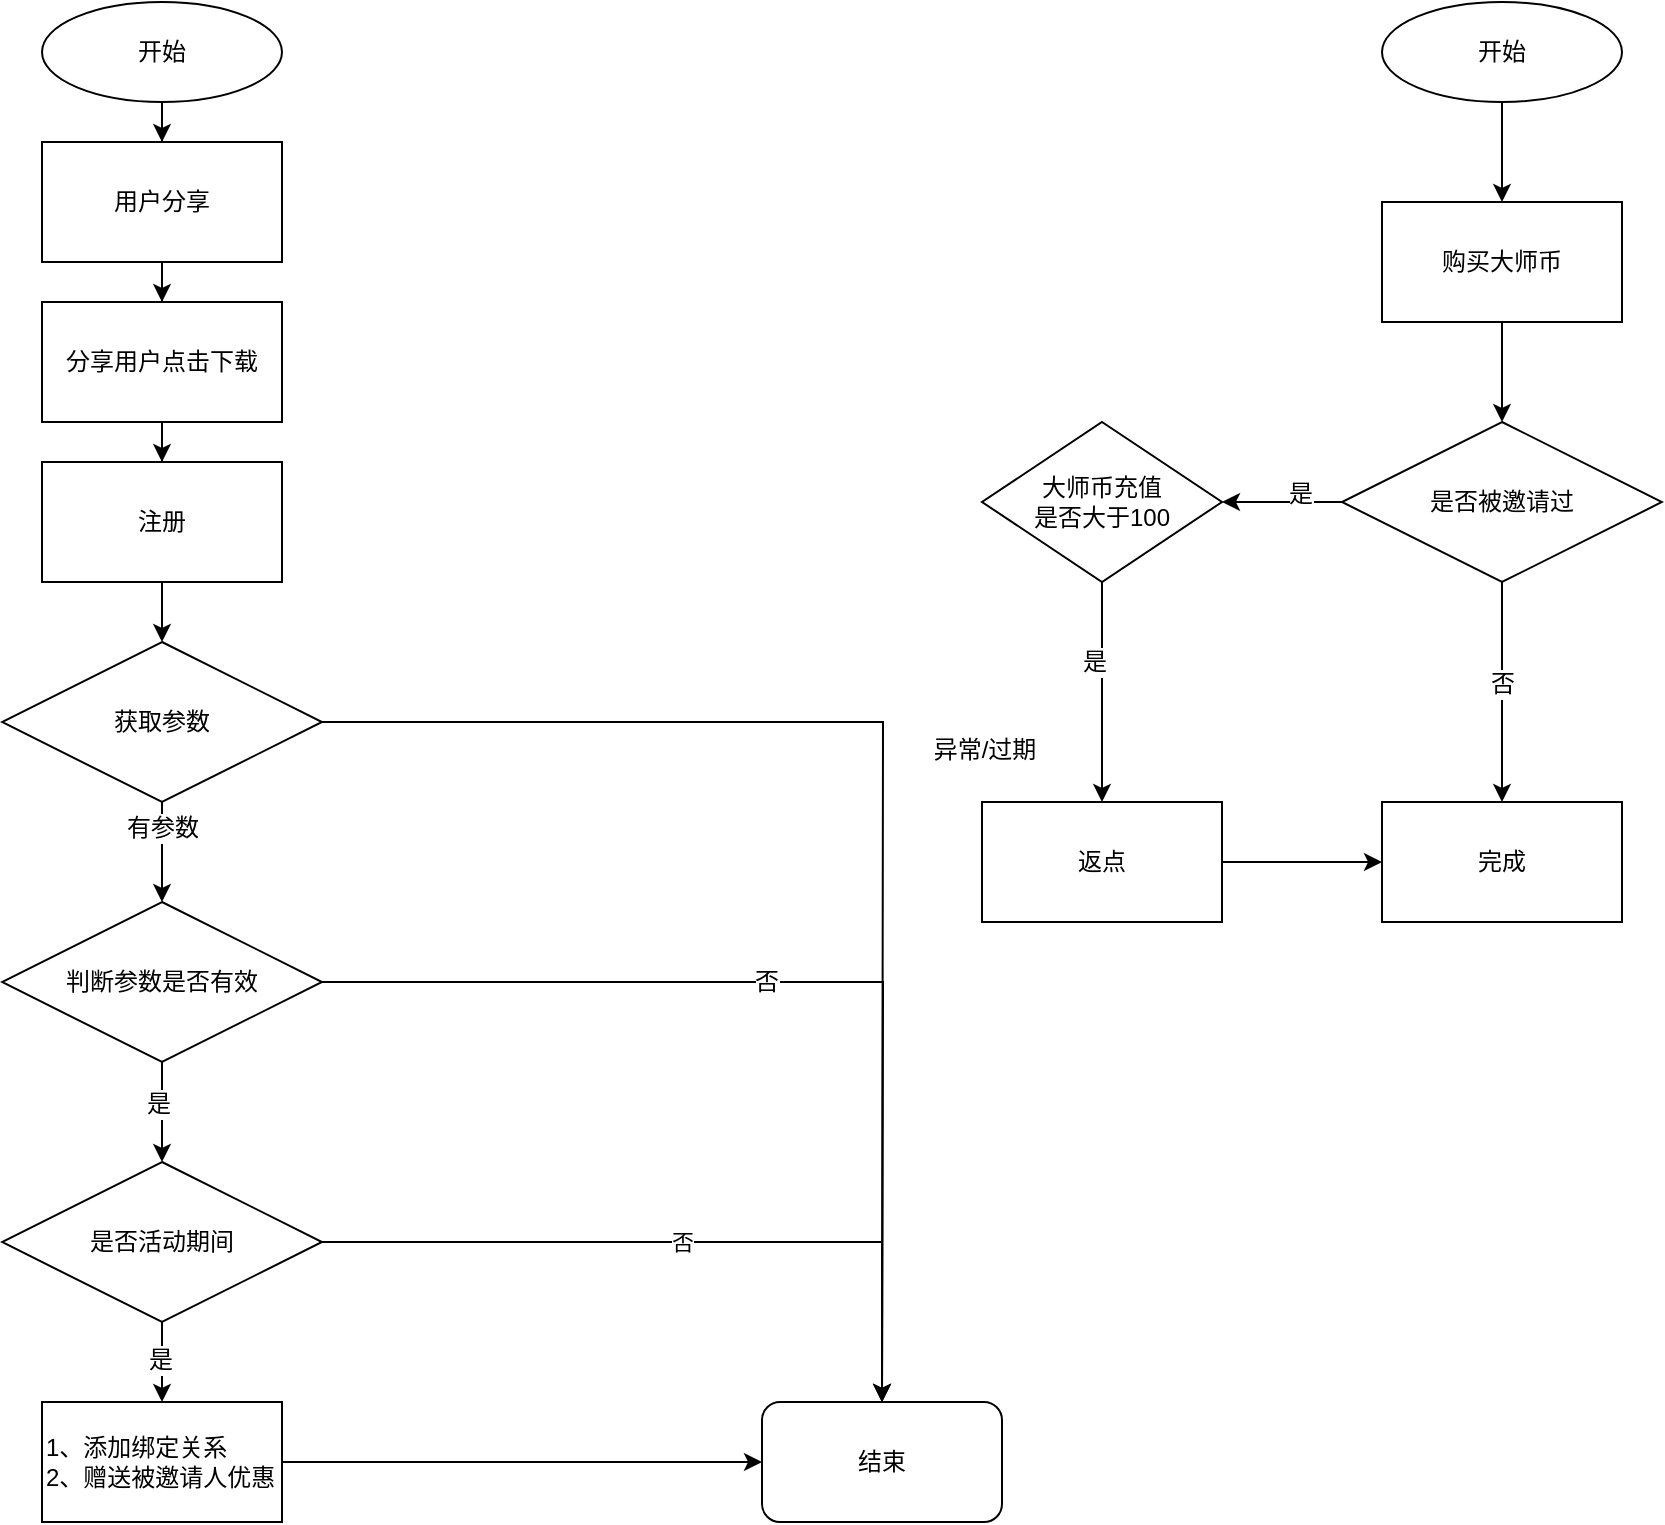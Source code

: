 <mxfile version="12.4.2" type="github" pages="1">
  <diagram id="6a731a19-8d31-9384-78a2-239565b7b9f0" name="Page-1">
    <mxGraphModel dx="1351" dy="780" grid="1" gridSize="10" guides="1" tooltips="1" connect="1" arrows="1" fold="1" page="1" pageScale="1" pageWidth="1169" pageHeight="827" background="#ffffff" math="0" shadow="0">
      <root>
        <mxCell id="0"/>
        <mxCell id="1" parent="0"/>
        <mxCell id="Xv_S4PZ5u0gkVG2HwHhl-57" value="" style="edgeStyle=orthogonalEdgeStyle;rounded=0;orthogonalLoop=1;jettySize=auto;html=1;entryX=0.5;entryY=0;entryDx=0;entryDy=0;" edge="1" parent="1" source="Xv_S4PZ5u0gkVG2HwHhl-55" target="Xv_S4PZ5u0gkVG2HwHhl-58">
          <mxGeometry relative="1" as="geometry">
            <mxPoint x="380" y="140" as="targetPoint"/>
          </mxGeometry>
        </mxCell>
        <mxCell id="Xv_S4PZ5u0gkVG2HwHhl-55" value="开始" style="ellipse;whiteSpace=wrap;html=1;" vertex="1" parent="1">
          <mxGeometry x="320" y="20" width="120" height="50" as="geometry"/>
        </mxCell>
        <mxCell id="Xv_S4PZ5u0gkVG2HwHhl-60" value="" style="edgeStyle=orthogonalEdgeStyle;rounded=0;orthogonalLoop=1;jettySize=auto;html=1;" edge="1" parent="1" source="Xv_S4PZ5u0gkVG2HwHhl-58" target="Xv_S4PZ5u0gkVG2HwHhl-59">
          <mxGeometry relative="1" as="geometry"/>
        </mxCell>
        <mxCell id="Xv_S4PZ5u0gkVG2HwHhl-58" value="用户分享" style="rounded=0;whiteSpace=wrap;html=1;" vertex="1" parent="1">
          <mxGeometry x="320" y="90" width="120" height="60" as="geometry"/>
        </mxCell>
        <mxCell id="Xv_S4PZ5u0gkVG2HwHhl-62" value="" style="edgeStyle=orthogonalEdgeStyle;rounded=0;orthogonalLoop=1;jettySize=auto;html=1;" edge="1" parent="1" source="Xv_S4PZ5u0gkVG2HwHhl-59" target="Xv_S4PZ5u0gkVG2HwHhl-76">
          <mxGeometry relative="1" as="geometry"/>
        </mxCell>
        <mxCell id="Xv_S4PZ5u0gkVG2HwHhl-59" value="分享用户点击下载" style="rounded=0;whiteSpace=wrap;html=1;" vertex="1" parent="1">
          <mxGeometry x="320" y="170" width="120" height="60" as="geometry"/>
        </mxCell>
        <mxCell id="Xv_S4PZ5u0gkVG2HwHhl-64" value="" style="edgeStyle=orthogonalEdgeStyle;rounded=0;orthogonalLoop=1;jettySize=auto;html=1;" edge="1" parent="1" source="Xv_S4PZ5u0gkVG2HwHhl-61">
          <mxGeometry relative="1" as="geometry">
            <mxPoint x="740" y="720" as="targetPoint"/>
          </mxGeometry>
        </mxCell>
        <mxCell id="Xv_S4PZ5u0gkVG2HwHhl-65" value="异常/过期" style="text;html=1;align=center;verticalAlign=middle;resizable=0;points=[];;labelBackgroundColor=#ffffff;" vertex="1" connectable="0" parent="Xv_S4PZ5u0gkVG2HwHhl-64">
          <mxGeometry x="-0.05" relative="1" as="geometry">
            <mxPoint x="50" as="offset"/>
          </mxGeometry>
        </mxCell>
        <mxCell id="Xv_S4PZ5u0gkVG2HwHhl-68" value="" style="edgeStyle=orthogonalEdgeStyle;rounded=0;orthogonalLoop=1;jettySize=auto;html=1;" edge="1" parent="1" source="Xv_S4PZ5u0gkVG2HwHhl-61" target="Xv_S4PZ5u0gkVG2HwHhl-67">
          <mxGeometry relative="1" as="geometry"/>
        </mxCell>
        <mxCell id="Xv_S4PZ5u0gkVG2HwHhl-75" value="有参数" style="text;html=1;align=center;verticalAlign=middle;resizable=0;points=[];;labelBackgroundColor=#ffffff;" vertex="1" connectable="0" parent="Xv_S4PZ5u0gkVG2HwHhl-68">
          <mxGeometry x="-0.492" relative="1" as="geometry">
            <mxPoint as="offset"/>
          </mxGeometry>
        </mxCell>
        <mxCell id="Xv_S4PZ5u0gkVG2HwHhl-61" value="获取参数" style="rhombus;whiteSpace=wrap;html=1;" vertex="1" parent="1">
          <mxGeometry x="300" y="340" width="160" height="80" as="geometry"/>
        </mxCell>
        <mxCell id="Xv_S4PZ5u0gkVG2HwHhl-70" value="" style="edgeStyle=orthogonalEdgeStyle;rounded=0;orthogonalLoop=1;jettySize=auto;html=1;" edge="1" parent="1" source="Xv_S4PZ5u0gkVG2HwHhl-67">
          <mxGeometry relative="1" as="geometry">
            <mxPoint x="740" y="720" as="targetPoint"/>
          </mxGeometry>
        </mxCell>
        <mxCell id="Xv_S4PZ5u0gkVG2HwHhl-71" value="否" style="text;html=1;align=center;verticalAlign=middle;resizable=0;points=[];;labelBackgroundColor=#ffffff;" vertex="1" connectable="0" parent="Xv_S4PZ5u0gkVG2HwHhl-70">
          <mxGeometry x="-0.096" y="-4" relative="1" as="geometry">
            <mxPoint y="-4" as="offset"/>
          </mxGeometry>
        </mxCell>
        <mxCell id="Xv_S4PZ5u0gkVG2HwHhl-73" value="" style="edgeStyle=orthogonalEdgeStyle;rounded=0;orthogonalLoop=1;jettySize=auto;html=1;" edge="1" parent="1" source="Xv_S4PZ5u0gkVG2HwHhl-67" target="Xv_S4PZ5u0gkVG2HwHhl-78">
          <mxGeometry relative="1" as="geometry">
            <mxPoint x="380" y="657" as="targetPoint"/>
          </mxGeometry>
        </mxCell>
        <mxCell id="Xv_S4PZ5u0gkVG2HwHhl-87" value="是" style="text;html=1;align=center;verticalAlign=middle;resizable=0;points=[];;labelBackgroundColor=#ffffff;" vertex="1" connectable="0" parent="Xv_S4PZ5u0gkVG2HwHhl-73">
          <mxGeometry x="-0.16" y="-2" relative="1" as="geometry">
            <mxPoint as="offset"/>
          </mxGeometry>
        </mxCell>
        <mxCell id="Xv_S4PZ5u0gkVG2HwHhl-67" value="判断参数是否有效" style="rhombus;whiteSpace=wrap;html=1;" vertex="1" parent="1">
          <mxGeometry x="300" y="470" width="160" height="80" as="geometry"/>
        </mxCell>
        <mxCell id="Xv_S4PZ5u0gkVG2HwHhl-77" value="" style="edgeStyle=orthogonalEdgeStyle;rounded=0;orthogonalLoop=1;jettySize=auto;html=1;" edge="1" parent="1" source="Xv_S4PZ5u0gkVG2HwHhl-76" target="Xv_S4PZ5u0gkVG2HwHhl-61">
          <mxGeometry relative="1" as="geometry"/>
        </mxCell>
        <mxCell id="Xv_S4PZ5u0gkVG2HwHhl-76" value="注册" style="rounded=0;whiteSpace=wrap;html=1;" vertex="1" parent="1">
          <mxGeometry x="320" y="250" width="120" height="60" as="geometry"/>
        </mxCell>
        <mxCell id="Xv_S4PZ5u0gkVG2HwHhl-80" value="否" style="edgeStyle=orthogonalEdgeStyle;rounded=0;orthogonalLoop=1;jettySize=auto;html=1;" edge="1" parent="1" source="Xv_S4PZ5u0gkVG2HwHhl-78" target="Xv_S4PZ5u0gkVG2HwHhl-88">
          <mxGeometry relative="1" as="geometry">
            <mxPoint x="740" y="720" as="targetPoint"/>
          </mxGeometry>
        </mxCell>
        <mxCell id="Xv_S4PZ5u0gkVG2HwHhl-82" value="" style="edgeStyle=orthogonalEdgeStyle;rounded=0;orthogonalLoop=1;jettySize=auto;html=1;" edge="1" parent="1" source="Xv_S4PZ5u0gkVG2HwHhl-78">
          <mxGeometry relative="1" as="geometry">
            <mxPoint x="380" y="720" as="targetPoint"/>
          </mxGeometry>
        </mxCell>
        <mxCell id="Xv_S4PZ5u0gkVG2HwHhl-86" value="是" style="text;html=1;align=center;verticalAlign=middle;resizable=0;points=[];;labelBackgroundColor=#ffffff;" vertex="1" connectable="0" parent="Xv_S4PZ5u0gkVG2HwHhl-82">
          <mxGeometry x="-0.05" y="-1" relative="1" as="geometry">
            <mxPoint as="offset"/>
          </mxGeometry>
        </mxCell>
        <mxCell id="Xv_S4PZ5u0gkVG2HwHhl-78" value="是否活动期间" style="rhombus;whiteSpace=wrap;html=1;" vertex="1" parent="1">
          <mxGeometry x="300" y="600" width="160" height="80" as="geometry"/>
        </mxCell>
        <mxCell id="Xv_S4PZ5u0gkVG2HwHhl-85" value="" style="edgeStyle=orthogonalEdgeStyle;rounded=0;orthogonalLoop=1;jettySize=auto;html=1;" edge="1" parent="1" source="Xv_S4PZ5u0gkVG2HwHhl-83" target="Xv_S4PZ5u0gkVG2HwHhl-88">
          <mxGeometry relative="1" as="geometry">
            <mxPoint x="680" y="750" as="targetPoint"/>
          </mxGeometry>
        </mxCell>
        <mxCell id="Xv_S4PZ5u0gkVG2HwHhl-83" value="1、添加绑定关系&lt;br&gt;2、赠送被邀请人优惠" style="rounded=0;whiteSpace=wrap;html=1;align=left;" vertex="1" parent="1">
          <mxGeometry x="320" y="720" width="120" height="60" as="geometry"/>
        </mxCell>
        <mxCell id="Xv_S4PZ5u0gkVG2HwHhl-88" value="结束" style="rounded=1;whiteSpace=wrap;html=1;align=center;" vertex="1" parent="1">
          <mxGeometry x="680" y="720" width="120" height="60" as="geometry"/>
        </mxCell>
        <mxCell id="Xv_S4PZ5u0gkVG2HwHhl-91" value="" style="edgeStyle=orthogonalEdgeStyle;rounded=0;orthogonalLoop=1;jettySize=auto;html=1;" edge="1" parent="1" source="Xv_S4PZ5u0gkVG2HwHhl-89" target="Xv_S4PZ5u0gkVG2HwHhl-90">
          <mxGeometry relative="1" as="geometry"/>
        </mxCell>
        <mxCell id="Xv_S4PZ5u0gkVG2HwHhl-89" value="开始" style="ellipse;whiteSpace=wrap;html=1;align=center;" vertex="1" parent="1">
          <mxGeometry x="990" y="20" width="120" height="50" as="geometry"/>
        </mxCell>
        <mxCell id="Xv_S4PZ5u0gkVG2HwHhl-93" value="" style="edgeStyle=orthogonalEdgeStyle;rounded=0;orthogonalLoop=1;jettySize=auto;html=1;" edge="1" parent="1" source="Xv_S4PZ5u0gkVG2HwHhl-90" target="Xv_S4PZ5u0gkVG2HwHhl-92">
          <mxGeometry relative="1" as="geometry"/>
        </mxCell>
        <mxCell id="Xv_S4PZ5u0gkVG2HwHhl-90" value="购买大师币" style="rounded=0;whiteSpace=wrap;html=1;align=center;" vertex="1" parent="1">
          <mxGeometry x="990" y="120" width="120" height="60" as="geometry"/>
        </mxCell>
        <mxCell id="Xv_S4PZ5u0gkVG2HwHhl-95" value="" style="edgeStyle=orthogonalEdgeStyle;rounded=0;orthogonalLoop=1;jettySize=auto;html=1;" edge="1" parent="1" source="Xv_S4PZ5u0gkVG2HwHhl-92" target="Xv_S4PZ5u0gkVG2HwHhl-94">
          <mxGeometry relative="1" as="geometry"/>
        </mxCell>
        <mxCell id="Xv_S4PZ5u0gkVG2HwHhl-96" value="否" style="text;html=1;align=center;verticalAlign=middle;resizable=0;points=[];;labelBackgroundColor=#ffffff;" vertex="1" connectable="0" parent="Xv_S4PZ5u0gkVG2HwHhl-95">
          <mxGeometry x="-0.071" relative="1" as="geometry">
            <mxPoint as="offset"/>
          </mxGeometry>
        </mxCell>
        <mxCell id="Xv_S4PZ5u0gkVG2HwHhl-99" value="" style="edgeStyle=orthogonalEdgeStyle;rounded=0;orthogonalLoop=1;jettySize=auto;html=1;" edge="1" parent="1" source="Xv_S4PZ5u0gkVG2HwHhl-92" target="Xv_S4PZ5u0gkVG2HwHhl-101">
          <mxGeometry relative="1" as="geometry">
            <mxPoint x="910" y="270" as="targetPoint"/>
          </mxGeometry>
        </mxCell>
        <mxCell id="Xv_S4PZ5u0gkVG2HwHhl-100" value="是" style="text;html=1;align=center;verticalAlign=middle;resizable=0;points=[];;labelBackgroundColor=#ffffff;" vertex="1" connectable="0" parent="Xv_S4PZ5u0gkVG2HwHhl-99">
          <mxGeometry x="-0.3" y="-4" relative="1" as="geometry">
            <mxPoint as="offset"/>
          </mxGeometry>
        </mxCell>
        <mxCell id="Xv_S4PZ5u0gkVG2HwHhl-92" value="是否被邀请过" style="rhombus;whiteSpace=wrap;html=1;align=center;" vertex="1" parent="1">
          <mxGeometry x="970" y="230" width="160" height="80" as="geometry"/>
        </mxCell>
        <mxCell id="Xv_S4PZ5u0gkVG2HwHhl-94" value="完成" style="rounded=0;whiteSpace=wrap;html=1;align=center;" vertex="1" parent="1">
          <mxGeometry x="990" y="420" width="120" height="60" as="geometry"/>
        </mxCell>
        <mxCell id="Xv_S4PZ5u0gkVG2HwHhl-103" value="" style="edgeStyle=orthogonalEdgeStyle;rounded=0;orthogonalLoop=1;jettySize=auto;html=1;" edge="1" parent="1" source="Xv_S4PZ5u0gkVG2HwHhl-101" target="Xv_S4PZ5u0gkVG2HwHhl-102">
          <mxGeometry relative="1" as="geometry"/>
        </mxCell>
        <mxCell id="Xv_S4PZ5u0gkVG2HwHhl-104" value="是" style="text;html=1;align=center;verticalAlign=middle;resizable=0;points=[];;labelBackgroundColor=#ffffff;" vertex="1" connectable="0" parent="Xv_S4PZ5u0gkVG2HwHhl-103">
          <mxGeometry x="-0.286" y="-4" relative="1" as="geometry">
            <mxPoint as="offset"/>
          </mxGeometry>
        </mxCell>
        <mxCell id="Xv_S4PZ5u0gkVG2HwHhl-101" value="大师币充值&lt;br&gt;是否大于100" style="rhombus;whiteSpace=wrap;html=1;align=center;" vertex="1" parent="1">
          <mxGeometry x="790" y="230" width="120" height="80" as="geometry"/>
        </mxCell>
        <mxCell id="Xv_S4PZ5u0gkVG2HwHhl-105" value="" style="edgeStyle=orthogonalEdgeStyle;rounded=0;orthogonalLoop=1;jettySize=auto;html=1;" edge="1" parent="1" source="Xv_S4PZ5u0gkVG2HwHhl-102" target="Xv_S4PZ5u0gkVG2HwHhl-94">
          <mxGeometry relative="1" as="geometry"/>
        </mxCell>
        <mxCell id="Xv_S4PZ5u0gkVG2HwHhl-102" value="返点" style="rounded=0;whiteSpace=wrap;html=1;align=center;" vertex="1" parent="1">
          <mxGeometry x="790" y="420" width="120" height="60" as="geometry"/>
        </mxCell>
      </root>
    </mxGraphModel>
  </diagram>
</mxfile>
